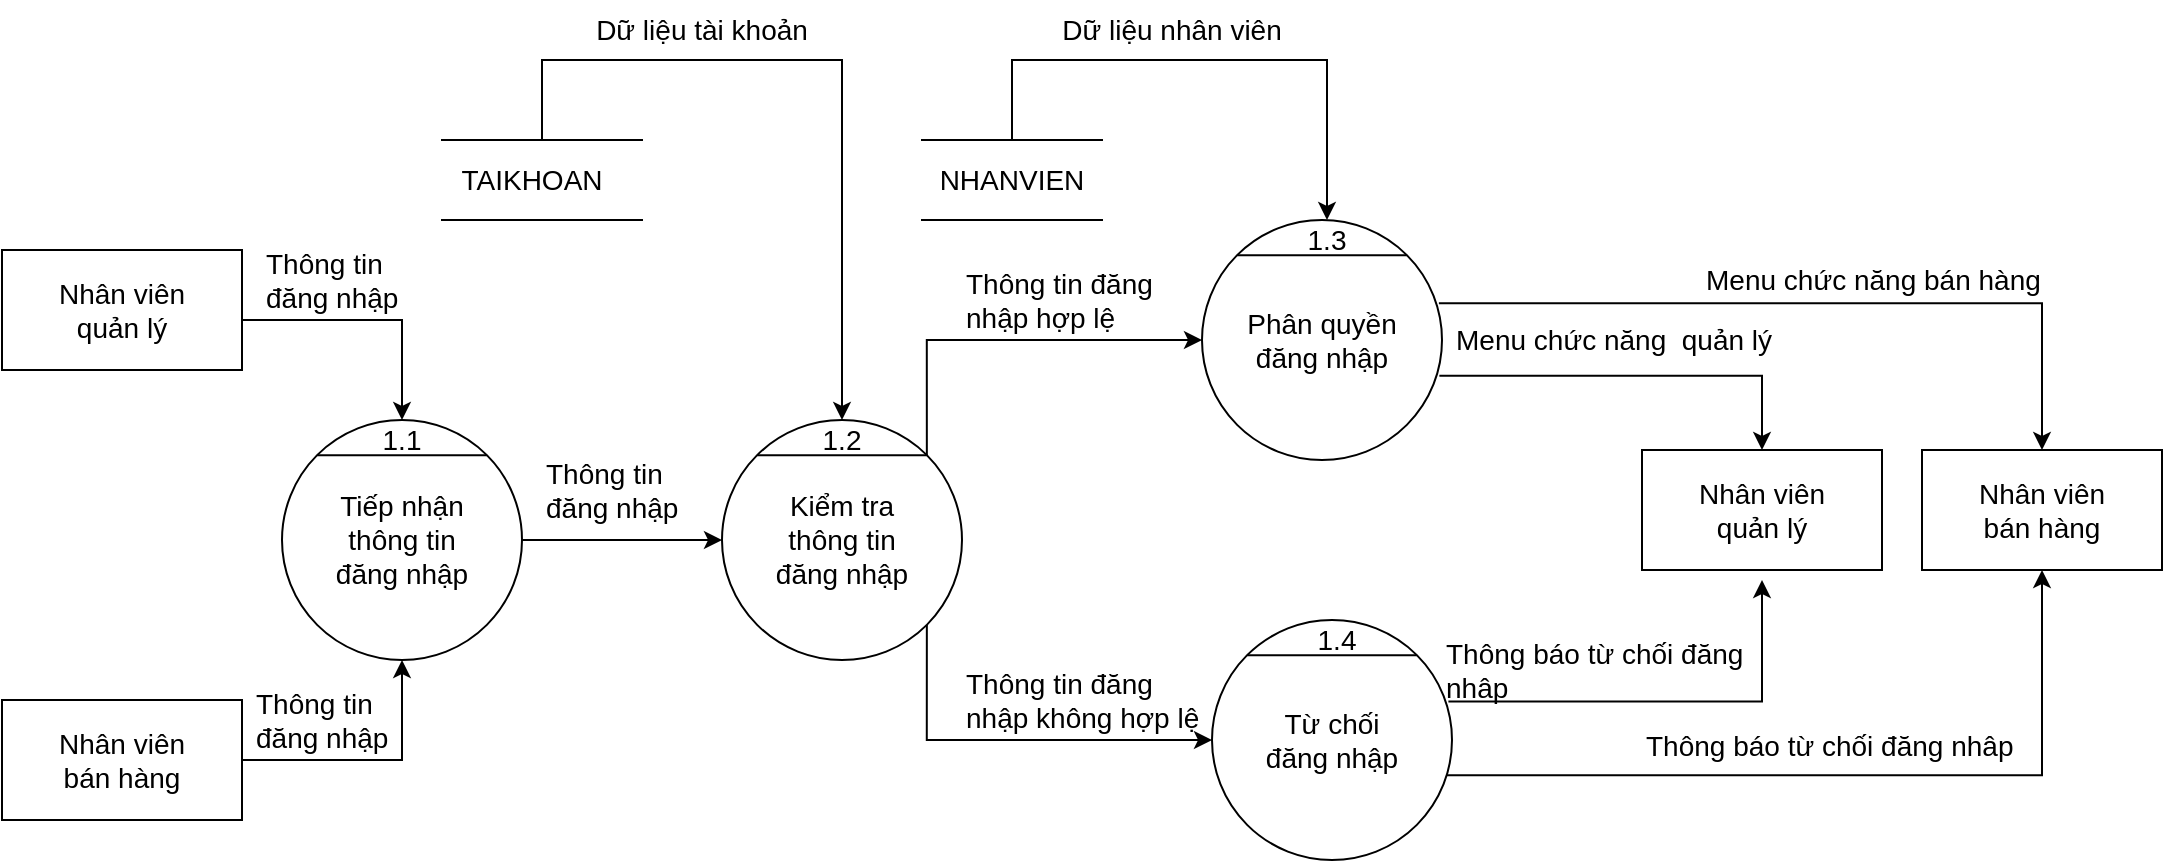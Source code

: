 <mxfile version="16.4.11" type="device"><diagram id="-AZ35yqICa79HWN4a_mX" name="Page-1"><mxGraphModel dx="3588" dy="641" grid="1" gridSize="10" guides="1" tooltips="1" connect="1" arrows="1" fold="1" page="1" pageScale="1" pageWidth="850" pageHeight="1100" math="0" shadow="0"><root><mxCell id="0"/><mxCell id="1" parent="0"/><mxCell id="zEwv8cIaA449K7Ah9avC-1" value="" style="ellipse;whiteSpace=wrap;html=1;aspect=fixed;" parent="1" vertex="1"><mxGeometry x="-1740" y="220" width="120" height="120" as="geometry"/></mxCell><mxCell id="zEwv8cIaA449K7Ah9avC-2" value="" style="endArrow=none;html=1;rounded=0;exitX=0;exitY=0;exitDx=0;exitDy=0;entryX=1;entryY=0;entryDx=0;entryDy=0;" parent="1" source="zEwv8cIaA449K7Ah9avC-1" target="zEwv8cIaA449K7Ah9avC-1" edge="1"><mxGeometry width="50" height="50" relative="1" as="geometry"><mxPoint x="-1400" y="775" as="sourcePoint"/><mxPoint x="-1350" y="725" as="targetPoint"/></mxGeometry></mxCell><mxCell id="zEwv8cIaA449K7Ah9avC-3" value="&lt;font style=&quot;font-size: 14px&quot;&gt;Tiếp nhận thông tin đăng nhập&lt;/font&gt;" style="text;html=1;strokeColor=none;fillColor=none;align=center;verticalAlign=middle;whiteSpace=wrap;rounded=0;" parent="1" vertex="1"><mxGeometry x="-1720" y="265" width="80" height="30" as="geometry"/></mxCell><mxCell id="zEwv8cIaA449K7Ah9avC-4" value="1.1" style="text;html=1;strokeColor=none;fillColor=none;align=center;verticalAlign=middle;whiteSpace=wrap;rounded=0;fontSize=14;" parent="1" vertex="1"><mxGeometry x="-1695" y="220" width="30" height="20" as="geometry"/></mxCell><mxCell id="zEwv8cIaA449K7Ah9avC-5" value="" style="rounded=0;whiteSpace=wrap;html=1;" parent="1" vertex="1"><mxGeometry x="-1880" y="135" width="120" height="60" as="geometry"/></mxCell><mxCell id="zEwv8cIaA449K7Ah9avC-6" value="" style="ellipse;whiteSpace=wrap;html=1;aspect=fixed;" parent="1" vertex="1"><mxGeometry x="-1520" y="220" width="120" height="120" as="geometry"/></mxCell><mxCell id="zEwv8cIaA449K7Ah9avC-7" value="" style="endArrow=none;html=1;rounded=0;exitX=0;exitY=0;exitDx=0;exitDy=0;entryX=1;entryY=0;entryDx=0;entryDy=0;" parent="1" source="zEwv8cIaA449K7Ah9avC-6" target="zEwv8cIaA449K7Ah9avC-6" edge="1"><mxGeometry width="50" height="50" relative="1" as="geometry"><mxPoint x="-1180" y="775" as="sourcePoint"/><mxPoint x="-1130" y="725" as="targetPoint"/></mxGeometry></mxCell><mxCell id="zEwv8cIaA449K7Ah9avC-8" value="&lt;span style=&quot;font-size: 14px&quot;&gt;Kiểm tra thông tin đăng nhập&lt;/span&gt;" style="text;html=1;strokeColor=none;fillColor=none;align=center;verticalAlign=middle;whiteSpace=wrap;rounded=0;" parent="1" vertex="1"><mxGeometry x="-1500" y="265" width="80" height="30" as="geometry"/></mxCell><mxCell id="zEwv8cIaA449K7Ah9avC-9" value="1.2" style="text;html=1;strokeColor=none;fillColor=none;align=center;verticalAlign=middle;whiteSpace=wrap;rounded=0;fontSize=14;" parent="1" vertex="1"><mxGeometry x="-1475" y="220" width="30" height="20" as="geometry"/></mxCell><mxCell id="zEwv8cIaA449K7Ah9avC-10" value="" style="ellipse;whiteSpace=wrap;html=1;aspect=fixed;" parent="1" vertex="1"><mxGeometry x="-1280" y="120" width="120" height="120" as="geometry"/></mxCell><mxCell id="zEwv8cIaA449K7Ah9avC-11" value="" style="endArrow=none;html=1;rounded=0;exitX=0;exitY=0;exitDx=0;exitDy=0;entryX=1;entryY=0;entryDx=0;entryDy=0;" parent="1" source="zEwv8cIaA449K7Ah9avC-10" target="zEwv8cIaA449K7Ah9avC-10" edge="1"><mxGeometry width="50" height="50" relative="1" as="geometry"><mxPoint x="-940" y="675" as="sourcePoint"/><mxPoint x="-890" y="625" as="targetPoint"/></mxGeometry></mxCell><mxCell id="zEwv8cIaA449K7Ah9avC-12" value="&lt;span style=&quot;font-size: 14px&quot;&gt;Phân quyền đăng nhập&lt;/span&gt;" style="text;html=1;strokeColor=none;fillColor=none;align=center;verticalAlign=middle;whiteSpace=wrap;rounded=0;" parent="1" vertex="1"><mxGeometry x="-1260" y="165" width="80" height="30" as="geometry"/></mxCell><mxCell id="zEwv8cIaA449K7Ah9avC-13" value="1.3" style="text;html=1;strokeColor=none;fillColor=none;align=center;verticalAlign=middle;whiteSpace=wrap;rounded=0;fontSize=14;" parent="1" vertex="1"><mxGeometry x="-1235" y="120" width="35" height="20" as="geometry"/></mxCell><mxCell id="zEwv8cIaA449K7Ah9avC-14" value="" style="rounded=0;whiteSpace=wrap;html=1;" parent="1" vertex="1"><mxGeometry x="-1880" y="360" width="120" height="60" as="geometry"/></mxCell><mxCell id="zEwv8cIaA449K7Ah9avC-15" value="Nhân viên quản lý" style="text;html=1;strokeColor=none;fillColor=none;align=center;verticalAlign=middle;whiteSpace=wrap;rounded=0;fontSize=14;" parent="1" vertex="1"><mxGeometry x="-1865" y="150" width="90" height="30" as="geometry"/></mxCell><mxCell id="zEwv8cIaA449K7Ah9avC-16" value="Nhân viên bán hàng" style="text;html=1;strokeColor=none;fillColor=none;align=center;verticalAlign=middle;whiteSpace=wrap;rounded=0;fontSize=14;" parent="1" vertex="1"><mxGeometry x="-1865" y="375" width="90" height="30" as="geometry"/></mxCell><mxCell id="zEwv8cIaA449K7Ah9avC-17" value="" style="rounded=0;whiteSpace=wrap;html=1;" parent="1" vertex="1"><mxGeometry x="-1060" y="235" width="120" height="60" as="geometry"/></mxCell><mxCell id="zEwv8cIaA449K7Ah9avC-18" value="Nhân viên quản lý" style="text;html=1;strokeColor=none;fillColor=none;align=center;verticalAlign=middle;whiteSpace=wrap;rounded=0;fontSize=14;" parent="1" vertex="1"><mxGeometry x="-1045" y="250" width="90" height="30" as="geometry"/></mxCell><mxCell id="zEwv8cIaA449K7Ah9avC-19" value="" style="rounded=0;whiteSpace=wrap;html=1;" parent="1" vertex="1"><mxGeometry x="-920" y="235" width="120" height="60" as="geometry"/></mxCell><mxCell id="zEwv8cIaA449K7Ah9avC-20" value="Nhân viên bán hàng" style="text;html=1;strokeColor=none;fillColor=none;align=center;verticalAlign=middle;whiteSpace=wrap;rounded=0;fontSize=14;" parent="1" vertex="1"><mxGeometry x="-905" y="250" width="90" height="30" as="geometry"/></mxCell><mxCell id="zEwv8cIaA449K7Ah9avC-21" value="" style="edgeStyle=segmentEdgeStyle;endArrow=classic;html=1;rounded=0;fontSize=14;exitX=1;exitY=0.5;exitDx=0;exitDy=0;" parent="1" source="zEwv8cIaA449K7Ah9avC-5" edge="1"><mxGeometry width="50" height="50" relative="1" as="geometry"><mxPoint x="-1470" y="250" as="sourcePoint"/><mxPoint x="-1680" y="220" as="targetPoint"/><Array as="points"><mxPoint x="-1680" y="170"/></Array></mxGeometry></mxCell><mxCell id="zEwv8cIaA449K7Ah9avC-22" value="" style="edgeStyle=segmentEdgeStyle;endArrow=classic;html=1;rounded=0;fontSize=14;exitX=1;exitY=0.5;exitDx=0;exitDy=0;entryX=0.5;entryY=1;entryDx=0;entryDy=0;" parent="1" source="zEwv8cIaA449K7Ah9avC-14" target="zEwv8cIaA449K7Ah9avC-1" edge="1"><mxGeometry width="50" height="50" relative="1" as="geometry"><mxPoint x="-1470" y="250" as="sourcePoint"/><mxPoint x="-1580" y="340" as="targetPoint"/><Array as="points"><mxPoint x="-1680" y="390"/></Array></mxGeometry></mxCell><mxCell id="zEwv8cIaA449K7Ah9avC-25" value="" style="endArrow=classic;html=1;rounded=0;fontSize=14;exitX=1;exitY=0.5;exitDx=0;exitDy=0;" parent="1" source="zEwv8cIaA449K7Ah9avC-1" edge="1"><mxGeometry width="50" height="50" relative="1" as="geometry"><mxPoint x="-1470" y="230" as="sourcePoint"/><mxPoint x="-1520" y="280" as="targetPoint"/></mxGeometry></mxCell><mxCell id="zEwv8cIaA449K7Ah9avC-27" value="" style="shape=partialRectangle;whiteSpace=wrap;html=1;left=0;right=0;fillColor=none;fontSize=14;" parent="1" vertex="1"><mxGeometry x="-1660" y="80" width="100" height="40" as="geometry"/></mxCell><mxCell id="zEwv8cIaA449K7Ah9avC-28" value="TAIKHOAN" style="text;html=1;strokeColor=none;fillColor=none;align=center;verticalAlign=middle;whiteSpace=wrap;rounded=0;fontSize=14;" parent="1" vertex="1"><mxGeometry x="-1690" y="90" width="150" height="20" as="geometry"/></mxCell><mxCell id="zEwv8cIaA449K7Ah9avC-29" value="" style="edgeStyle=segmentEdgeStyle;endArrow=classic;html=1;rounded=0;fontSize=14;entryX=0.5;entryY=0;entryDx=0;entryDy=0;exitX=0.5;exitY=0;exitDx=0;exitDy=0;" parent="1" source="zEwv8cIaA449K7Ah9avC-27" target="zEwv8cIaA449K7Ah9avC-9" edge="1"><mxGeometry width="50" height="50" relative="1" as="geometry"><mxPoint x="-1310" y="30" as="sourcePoint"/><mxPoint x="-1180" y="180" as="targetPoint"/><Array as="points"><mxPoint x="-1610" y="40"/><mxPoint x="-1460" y="40"/></Array></mxGeometry></mxCell><mxCell id="zEwv8cIaA449K7Ah9avC-31" value="" style="ellipse;whiteSpace=wrap;html=1;aspect=fixed;" parent="1" vertex="1"><mxGeometry x="-1275" y="320" width="120" height="120" as="geometry"/></mxCell><mxCell id="zEwv8cIaA449K7Ah9avC-32" value="" style="endArrow=none;html=1;rounded=0;exitX=0;exitY=0;exitDx=0;exitDy=0;entryX=1;entryY=0;entryDx=0;entryDy=0;" parent="1" source="zEwv8cIaA449K7Ah9avC-31" target="zEwv8cIaA449K7Ah9avC-31" edge="1"><mxGeometry width="50" height="50" relative="1" as="geometry"><mxPoint x="-935" y="875" as="sourcePoint"/><mxPoint x="-885" y="825" as="targetPoint"/></mxGeometry></mxCell><mxCell id="zEwv8cIaA449K7Ah9avC-33" value="&lt;span style=&quot;font-size: 14px&quot;&gt;Từ chối đăng nhập&lt;/span&gt;" style="text;html=1;strokeColor=none;fillColor=none;align=center;verticalAlign=middle;whiteSpace=wrap;rounded=0;" parent="1" vertex="1"><mxGeometry x="-1255" y="365" width="80" height="30" as="geometry"/></mxCell><mxCell id="zEwv8cIaA449K7Ah9avC-34" value="1.4" style="text;html=1;strokeColor=none;fillColor=none;align=center;verticalAlign=middle;whiteSpace=wrap;rounded=0;fontSize=14;" parent="1" vertex="1"><mxGeometry x="-1230" y="320" width="35" height="20" as="geometry"/></mxCell><mxCell id="zEwv8cIaA449K7Ah9avC-47" value="" style="shape=partialRectangle;whiteSpace=wrap;html=1;left=0;right=0;fillColor=none;fontSize=14;" parent="1" vertex="1"><mxGeometry x="-1420" y="80" width="90" height="40" as="geometry"/></mxCell><mxCell id="zEwv8cIaA449K7Ah9avC-48" value="NHANVIEN" style="text;html=1;strokeColor=none;fillColor=none;align=center;verticalAlign=middle;whiteSpace=wrap;rounded=0;fontSize=14;" parent="1" vertex="1"><mxGeometry x="-1420" y="85" width="90" height="30" as="geometry"/></mxCell><mxCell id="zEwv8cIaA449K7Ah9avC-49" value="" style="edgeStyle=segmentEdgeStyle;endArrow=classic;html=1;rounded=0;fontSize=14;exitX=0.5;exitY=0;exitDx=0;exitDy=0;entryX=0.5;entryY=0;entryDx=0;entryDy=0;" parent="1" source="zEwv8cIaA449K7Ah9avC-47" target="zEwv8cIaA449K7Ah9avC-13" edge="1"><mxGeometry width="50" height="50" relative="1" as="geometry"><mxPoint x="-1095" y="190" as="sourcePoint"/><mxPoint x="-1045" y="140" as="targetPoint"/><Array as="points"><mxPoint x="-1375" y="40"/><mxPoint x="-1217" y="40"/></Array></mxGeometry></mxCell><mxCell id="zEwv8cIaA449K7Ah9avC-54" value="" style="edgeStyle=segmentEdgeStyle;endArrow=classic;html=1;rounded=0;exitX=1;exitY=0;exitDx=0;exitDy=0;entryX=0;entryY=0.5;entryDx=0;entryDy=0;" parent="1" source="zEwv8cIaA449K7Ah9avC-6" target="zEwv8cIaA449K7Ah9avC-10" edge="1"><mxGeometry width="50" height="50" relative="1" as="geometry"><mxPoint x="-1310" y="330" as="sourcePoint"/><mxPoint x="-1260" y="280" as="targetPoint"/><Array as="points"><mxPoint x="-1418" y="180"/></Array></mxGeometry></mxCell><mxCell id="zEwv8cIaA449K7Ah9avC-55" value="" style="edgeStyle=segmentEdgeStyle;endArrow=classic;html=1;rounded=0;exitX=1;exitY=1;exitDx=0;exitDy=0;entryX=0;entryY=0.5;entryDx=0;entryDy=0;" parent="1" source="zEwv8cIaA449K7Ah9avC-6" target="zEwv8cIaA449K7Ah9avC-31" edge="1"><mxGeometry width="50" height="50" relative="1" as="geometry"><mxPoint x="-1450" y="400" as="sourcePoint"/><mxPoint x="-1400" y="350" as="targetPoint"/><Array as="points"><mxPoint x="-1418" y="380"/></Array></mxGeometry></mxCell><mxCell id="zEwv8cIaA449K7Ah9avC-56" value="" style="edgeStyle=segmentEdgeStyle;endArrow=classic;html=1;rounded=0;exitX=0.989;exitY=0.649;exitDx=0;exitDy=0;entryX=0.5;entryY=0;entryDx=0;entryDy=0;exitPerimeter=0;" parent="1" source="zEwv8cIaA449K7Ah9avC-10" target="zEwv8cIaA449K7Ah9avC-17" edge="1"><mxGeometry width="50" height="50" relative="1" as="geometry"><mxPoint x="-1180" y="230" as="sourcePoint"/><mxPoint x="-1130" y="180" as="targetPoint"/></mxGeometry></mxCell><mxCell id="zEwv8cIaA449K7Ah9avC-57" value="" style="edgeStyle=segmentEdgeStyle;endArrow=classic;html=1;rounded=0;entryX=0.5;entryY=0;entryDx=0;entryDy=0;exitX=0.987;exitY=0.347;exitDx=0;exitDy=0;exitPerimeter=0;" parent="1" source="zEwv8cIaA449K7Ah9avC-10" target="zEwv8cIaA449K7Ah9avC-19" edge="1"><mxGeometry width="50" height="50" relative="1" as="geometry"><mxPoint x="-1080" y="160" as="sourcePoint"/><mxPoint x="-1130" y="180" as="targetPoint"/></mxGeometry></mxCell><mxCell id="zEwv8cIaA449K7Ah9avC-58" value="" style="edgeStyle=segmentEdgeStyle;endArrow=classic;html=1;rounded=0;exitX=0.978;exitY=0.647;exitDx=0;exitDy=0;exitPerimeter=0;entryX=0.5;entryY=1;entryDx=0;entryDy=0;" parent="1" source="zEwv8cIaA449K7Ah9avC-31" target="zEwv8cIaA449K7Ah9avC-19" edge="1"><mxGeometry width="50" height="50" relative="1" as="geometry"><mxPoint x="-1080" y="404.91" as="sourcePoint"/><mxPoint x="-700" y="300" as="targetPoint"/></mxGeometry></mxCell><mxCell id="zEwv8cIaA449K7Ah9avC-59" value="" style="edgeStyle=segmentEdgeStyle;endArrow=classic;html=1;rounded=0;exitX=0.985;exitY=0.34;exitDx=0;exitDy=0;exitPerimeter=0;" parent="1" source="zEwv8cIaA449K7Ah9avC-31" edge="1"><mxGeometry width="50" height="50" relative="1" as="geometry"><mxPoint x="-1080" y="360" as="sourcePoint"/><mxPoint x="-1000" y="300" as="targetPoint"/></mxGeometry></mxCell><mxCell id="0lxfWFzO2v186AXmKdVu-1" value="&lt;font style=&quot;font-size: 14px&quot;&gt;Thông tin đăng nhập&lt;/font&gt;" style="text;html=1;strokeColor=none;fillColor=none;align=left;verticalAlign=middle;whiteSpace=wrap;rounded=0;" parent="1" vertex="1"><mxGeometry x="-1750" y="135" width="90" height="30" as="geometry"/></mxCell><mxCell id="0lxfWFzO2v186AXmKdVu-2" value="&lt;font style=&quot;font-size: 14px&quot;&gt;Thông tin đăng nhập&lt;/font&gt;" style="text;html=1;strokeColor=none;fillColor=none;align=left;verticalAlign=middle;whiteSpace=wrap;rounded=0;" parent="1" vertex="1"><mxGeometry x="-1755" y="355" width="90" height="30" as="geometry"/></mxCell><mxCell id="0lxfWFzO2v186AXmKdVu-3" value="&lt;font style=&quot;font-size: 14px&quot;&gt;Thông tin đăng nhập&lt;/font&gt;" style="text;html=1;strokeColor=none;fillColor=none;align=left;verticalAlign=middle;whiteSpace=wrap;rounded=0;" parent="1" vertex="1"><mxGeometry x="-1610" y="240" width="90" height="30" as="geometry"/></mxCell><mxCell id="0lxfWFzO2v186AXmKdVu-4" value="&lt;font style=&quot;font-size: 14px&quot;&gt;Dữ liệu tài khoản&lt;/font&gt;" style="text;html=1;strokeColor=none;fillColor=none;align=center;verticalAlign=middle;whiteSpace=wrap;rounded=0;" parent="1" vertex="1"><mxGeometry x="-1590" y="10" width="120" height="30" as="geometry"/></mxCell><mxCell id="0lxfWFzO2v186AXmKdVu-6" value="&lt;font style=&quot;font-size: 14px&quot;&gt;Dữ liệu nhân viên&lt;/font&gt;" style="text;html=1;strokeColor=none;fillColor=none;align=center;verticalAlign=middle;whiteSpace=wrap;rounded=0;" parent="1" vertex="1"><mxGeometry x="-1360" y="10" width="130" height="30" as="geometry"/></mxCell><mxCell id="0lxfWFzO2v186AXmKdVu-7" value="&lt;font style=&quot;font-size: 14px&quot;&gt;Thông tin đăng nhập hợp lệ&lt;/font&gt;" style="text;html=1;strokeColor=none;fillColor=none;align=left;verticalAlign=middle;whiteSpace=wrap;rounded=0;" parent="1" vertex="1"><mxGeometry x="-1400" y="145" width="110" height="30" as="geometry"/></mxCell><mxCell id="0lxfWFzO2v186AXmKdVu-8" value="&lt;font style=&quot;font-size: 14px&quot;&gt;Thông tin đăng nhập không hợp lệ&lt;/font&gt;" style="text;html=1;strokeColor=none;fillColor=none;align=left;verticalAlign=middle;whiteSpace=wrap;rounded=0;" parent="1" vertex="1"><mxGeometry x="-1400" y="345" width="120" height="30" as="geometry"/></mxCell><mxCell id="0lxfWFzO2v186AXmKdVu-9" style="edgeStyle=orthogonalEdgeStyle;rounded=0;orthogonalLoop=1;jettySize=auto;html=1;exitX=0.5;exitY=1;exitDx=0;exitDy=0;fontSize=14;" parent="1" source="0lxfWFzO2v186AXmKdVu-7" target="0lxfWFzO2v186AXmKdVu-7" edge="1"><mxGeometry relative="1" as="geometry"/></mxCell><mxCell id="0lxfWFzO2v186AXmKdVu-10" value="&lt;span style=&quot;font-size: 14px&quot;&gt;Menu chức năng bán hàng&lt;/span&gt;" style="text;html=1;strokeColor=none;fillColor=none;align=left;verticalAlign=middle;whiteSpace=wrap;rounded=0;" parent="1" vertex="1"><mxGeometry x="-1030" y="135" width="170" height="30" as="geometry"/></mxCell><mxCell id="0lxfWFzO2v186AXmKdVu-11" value="&lt;span style=&quot;font-size: 14px&quot;&gt;Menu chức năng&amp;nbsp; quản lý&lt;br&gt;&lt;/span&gt;" style="text;html=1;strokeColor=none;fillColor=none;align=left;verticalAlign=middle;whiteSpace=wrap;rounded=0;" parent="1" vertex="1"><mxGeometry x="-1155" y="165" width="170" height="30" as="geometry"/></mxCell><mxCell id="0lxfWFzO2v186AXmKdVu-12" value="&lt;span style=&quot;font-size: 14px&quot;&gt;Thông báo từ chối đăng nhâp&lt;br&gt;&lt;/span&gt;" style="text;html=1;strokeColor=none;fillColor=none;align=left;verticalAlign=middle;whiteSpace=wrap;rounded=0;" parent="1" vertex="1"><mxGeometry x="-1160" y="330" width="160" height="30" as="geometry"/></mxCell><mxCell id="0lxfWFzO2v186AXmKdVu-13" value="&lt;span style=&quot;font-size: 14px&quot;&gt;Thông báo từ chối đăng nhâp&lt;/span&gt;" style="text;html=1;strokeColor=none;fillColor=none;align=left;verticalAlign=middle;whiteSpace=wrap;rounded=0;" parent="1" vertex="1"><mxGeometry x="-1060" y="370" width="200" height="25" as="geometry"/></mxCell></root></mxGraphModel></diagram></mxfile>